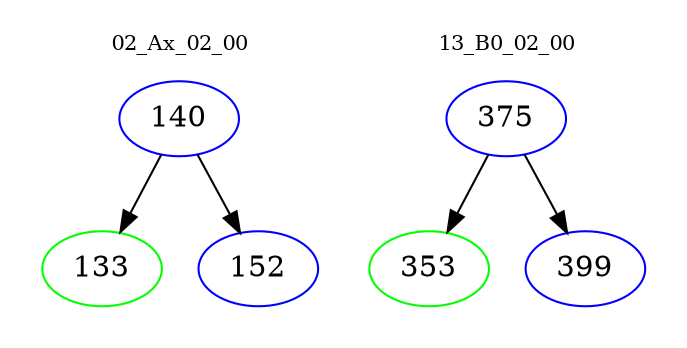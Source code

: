 digraph{
subgraph cluster_0 {
color = white
label = "02_Ax_02_00";
fontsize=10;
T0_140 [label="140", color="blue"]
T0_140 -> T0_133 [color="black"]
T0_133 [label="133", color="green"]
T0_140 -> T0_152 [color="black"]
T0_152 [label="152", color="blue"]
}
subgraph cluster_1 {
color = white
label = "13_B0_02_00";
fontsize=10;
T1_375 [label="375", color="blue"]
T1_375 -> T1_353 [color="black"]
T1_353 [label="353", color="green"]
T1_375 -> T1_399 [color="black"]
T1_399 [label="399", color="blue"]
}
}
